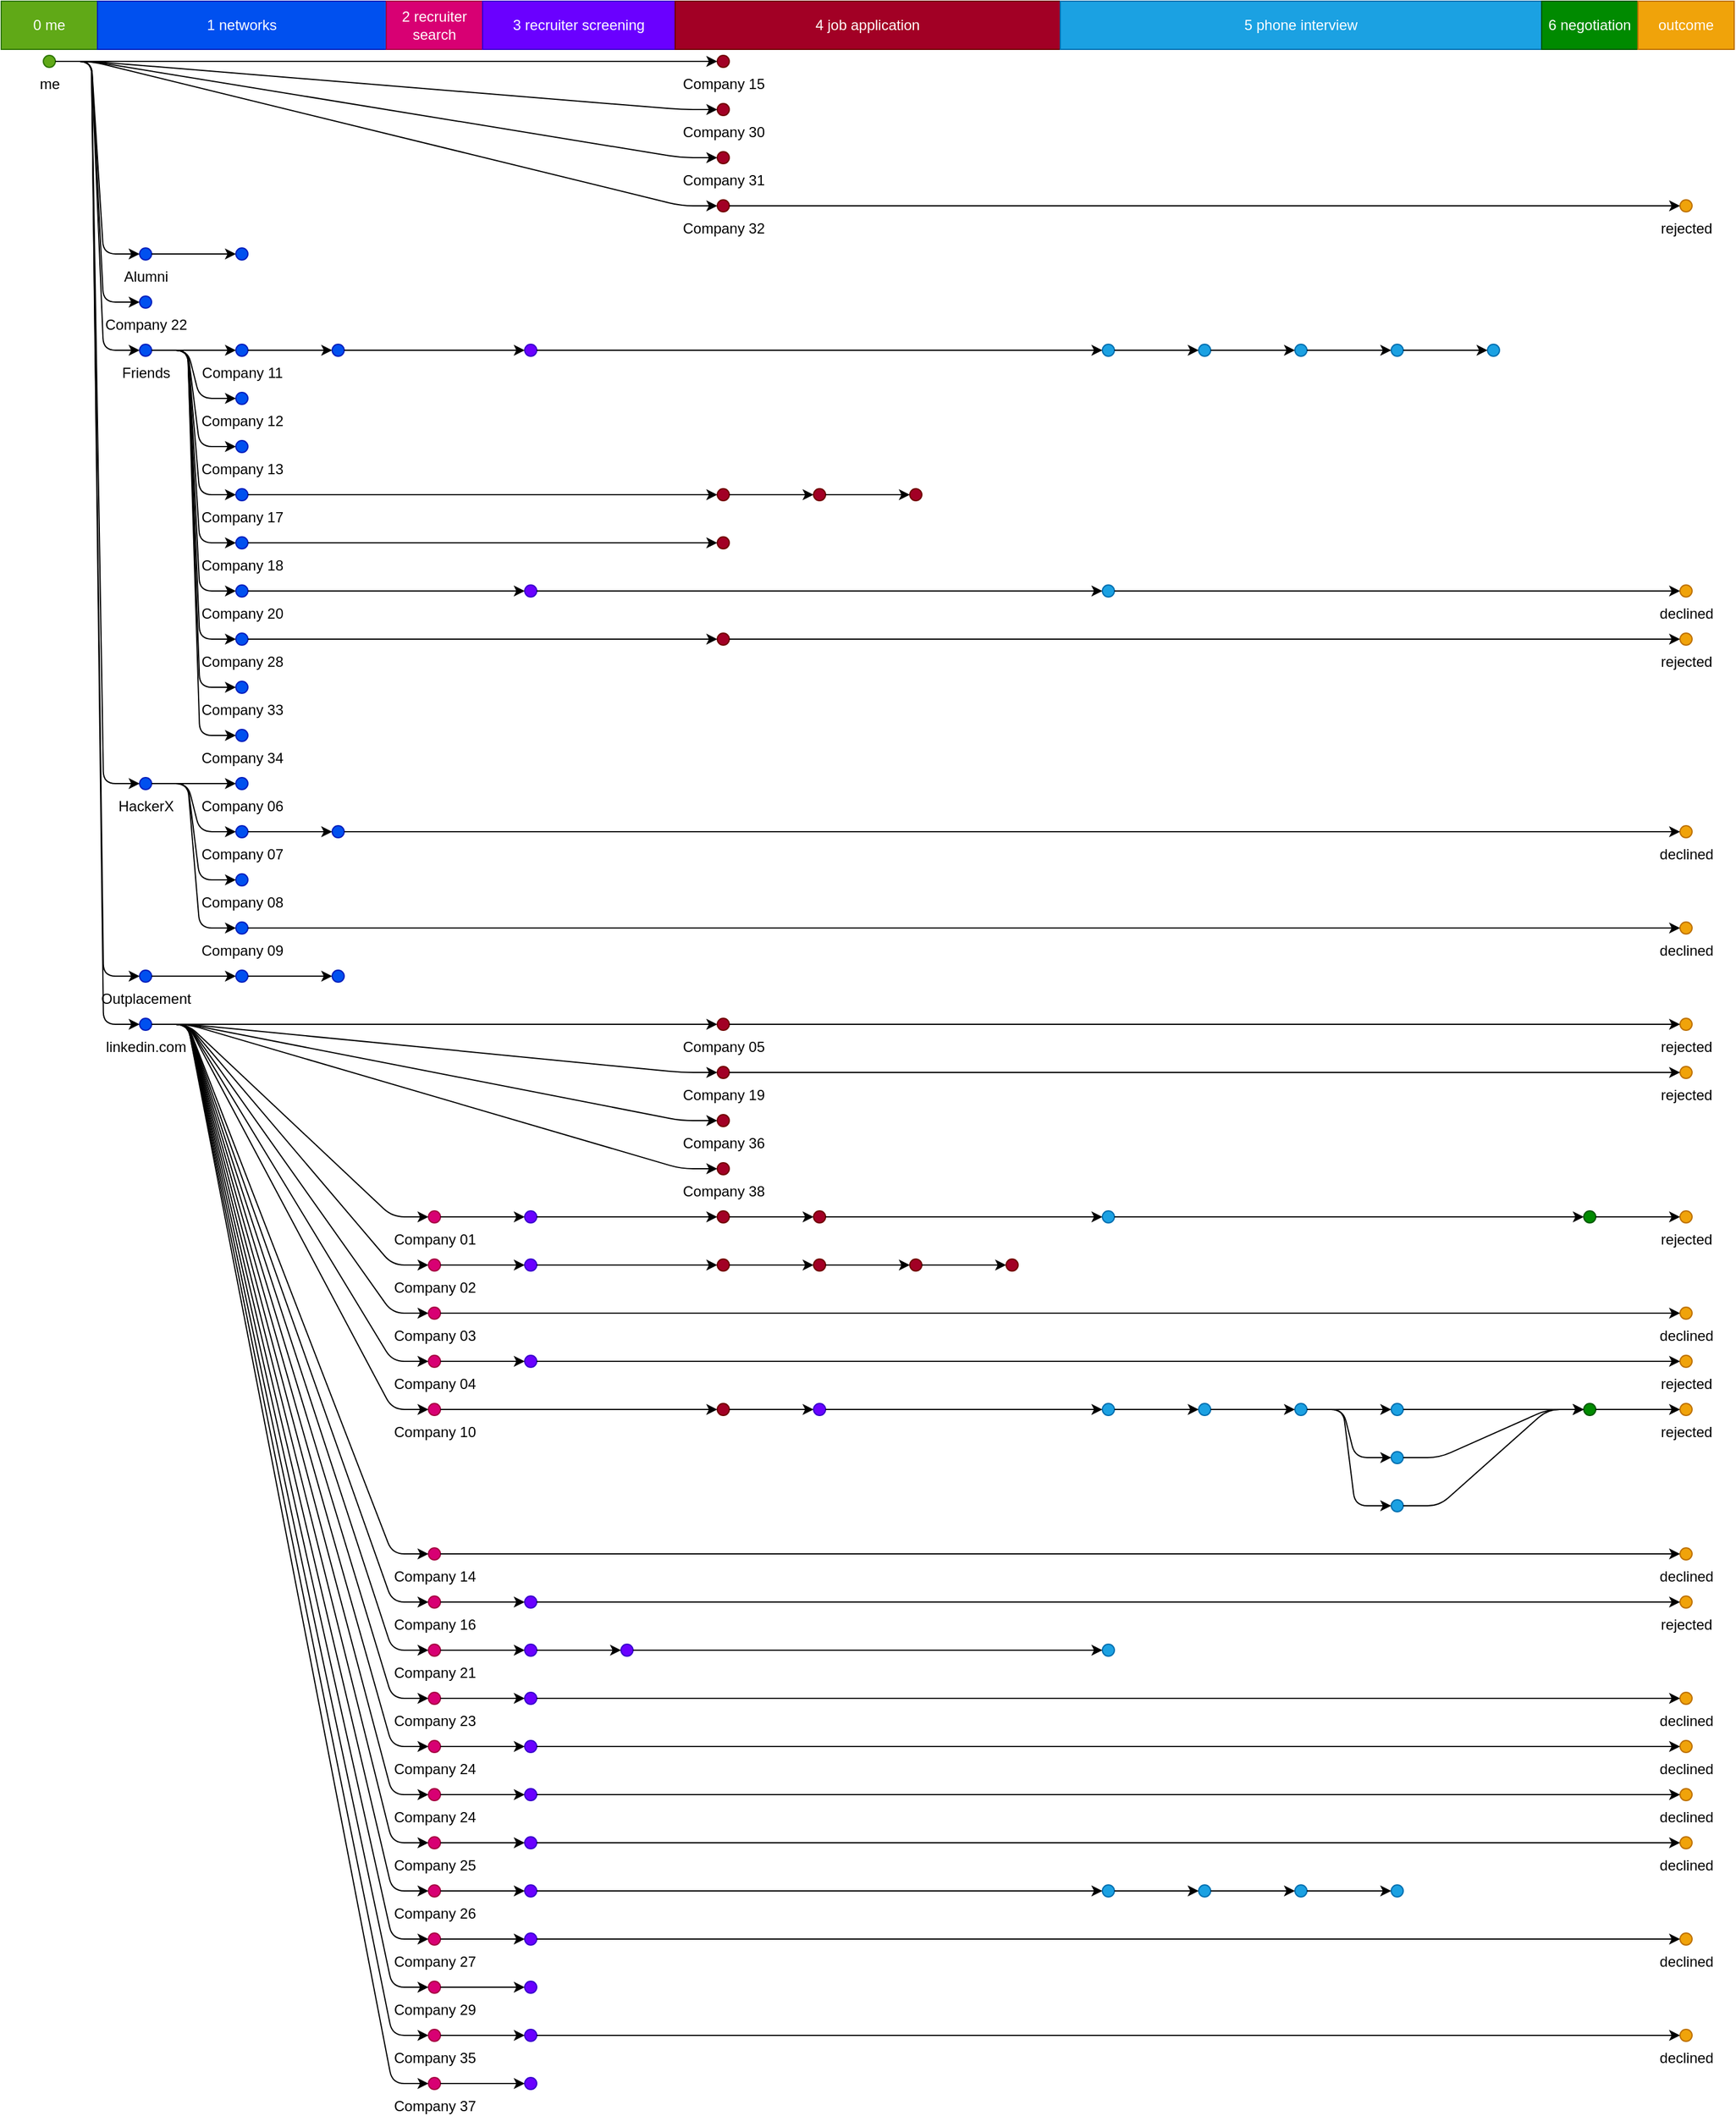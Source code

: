 <mxGraphModel dx="640" dy="480">
	<root>
		<mxCell id="root" style=""></mxCell>
		<mxCell id="layer1" style="" parent="root"></mxCell>
		<mxCell id="0 me" value="0 me" style="html=1;whiteSpace=wrap;fontColor=#ffffff;strokeColor=#2D7600;fillColor=#60A917;" parent="layer1" vertex="1">
			<mxGeometry width="80" height="40" as="geometry"></mxGeometry>
		</mxCell>
		<mxCell id="1 networks" value="1 networks" style="html=1;whiteSpace=wrap;fontColor=#ffffff;fillColor=#0050ef;strokeColor=#001DBC;" parent="layer1" vertex="1">
			<mxGeometry x="80" width="240" height="40" as="geometry"></mxGeometry>
		</mxCell>
		<mxCell id="2 recruiter search" value="2 recruiter search" style="html=1;whiteSpace=wrap;fontColor=#ffffff;strokeColor=#A50040;fillColor=#d80073;" parent="layer1" vertex="1">
			<mxGeometry x="320" width="80" height="40" as="geometry"></mxGeometry>
		</mxCell>
		<mxCell id="3 recruiter screening" value="3 recruiter screening" style="html=1;whiteSpace=wrap;fontColor=#ffffff;strokeColor=#3700CC;fillColor=#6a00ff;" parent="layer1" vertex="1">
			<mxGeometry x="400" width="160" height="40" as="geometry"></mxGeometry>
		</mxCell>
		<mxCell id="4 job application" value="4 job application" style="html=1;whiteSpace=wrap;fontColor=#ffffff;strokeColor=#6F0000;fillColor=#a20025;" parent="layer1" vertex="1">
			<mxGeometry x="560" width="320" height="40" as="geometry"></mxGeometry>
		</mxCell>
		<mxCell id="5 phone interview" value="5 phone interview" style="html=1;whiteSpace=wrap;fontColor=#ffffff;strokeColor=#006EAF;fillColor=#1ba1e2;" parent="layer1" vertex="1">
			<mxGeometry x="880" width="400" height="40" as="geometry"></mxGeometry>
		</mxCell>
		<mxCell id="6 negotiation" value="6 negotiation" style="html=1;whiteSpace=wrap;fontColor=#ffffff;strokeColor=#005700;fillColor=#008a00;" parent="layer1" vertex="1">
			<mxGeometry x="1280" width="80" height="40" as="geometry"></mxGeometry>
		</mxCell>
		<mxCell id="outcome" value="outcome" style="html=1;whiteSpace=wrap;fontColor=#ffffff;strokeColor=#BD7000;fillColor=#f0a30a;" parent="layer1" vertex="1">
			<mxGeometry x="1360" width="80" height="40" as="geometry"></mxGeometry>
		</mxCell>
		<mxCell id="0" value="me" style="html=1;labelPosition=center;verticalLabelPosition=bottom;align=center;strokeColor=#2D7600;fillColor=#60A917;ellipse;aspect=fixed;verticalAlign=top;fontColor=#000000;" parent="layer1" vertex="1">
			<mxGeometry x="35" y="45" width="10" height="10" as="geometry"></mxGeometry>
		</mxCell>
		<mxCell id="30" value="Company 15" style="verticalLabelPosition=bottom;align=center;verticalAlign=top;fontColor=#000000;aspect=fixed;html=1;labelPosition=center;strokeColor=#6F0000;fillColor=#a20025;ellipse;" parent="layer1" vertex="1">
			<mxGeometry x="595" y="45" width="10" height="10" as="geometry"></mxGeometry>
		</mxCell>
		<mxCell id="0-30" style="edgeStyle=entityRelationEdgeStyle;orthogonalLoop=1;jettySize=auto;html=1;strokeWidth=1;" parent="layer1" edge="1" source="0" target="30">
			<mxGeometry relative="1" as="geometry"></mxGeometry>
		</mxCell>
		<mxCell id="84" value="Company 30" style="ellipse;html=1;labelPosition=center;fillColor=#a20025;aspect=fixed;verticalLabelPosition=bottom;align=center;verticalAlign=top;fontColor=#000000;strokeColor=#6F0000;" parent="layer1" vertex="1">
			<mxGeometry x="595" y="85" width="10" height="10" as="geometry"></mxGeometry>
		</mxCell>
		<mxCell id="0-84" style="edgeStyle=entityRelationEdgeStyle;orthogonalLoop=1;jettySize=auto;html=1;strokeWidth=1;" parent="layer1" edge="1" source="0" target="84">
			<mxGeometry relative="1" as="geometry"></mxGeometry>
		</mxCell>
		<mxCell id="85" value="Company 31" style="aspect=fixed;html=1;labelPosition=center;verticalLabelPosition=bottom;align=center;verticalAlign=top;ellipse;strokeColor=#6F0000;fillColor=#a20025;fontColor=#000000;" parent="layer1" vertex="1">
			<mxGeometry x="595" y="125" width="10" height="10" as="geometry"></mxGeometry>
		</mxCell>
		<mxCell id="0-85" style="html=1;strokeWidth=1;edgeStyle=entityRelationEdgeStyle;orthogonalLoop=1;jettySize=auto;" parent="layer1" edge="1" source="0" target="85">
			<mxGeometry relative="1" as="geometry"></mxGeometry>
		</mxCell>
		<mxCell id="87" value="Company 32" style="labelPosition=center;align=center;verticalAlign=top;strokeColor=#6F0000;html=1;aspect=fixed;verticalLabelPosition=bottom;fontColor=#000000;fillColor=#a20025;ellipse;" parent="layer1" vertex="1">
			<mxGeometry x="595" y="165" width="10" height="10" as="geometry"></mxGeometry>
		</mxCell>
		<mxCell id="87rejected" value="rejected" style="strokeColor=#BD7000;ellipse;html=1;labelPosition=center;verticalLabelPosition=bottom;verticalAlign=top;fontColor=#000000;aspect=fixed;align=center;fillColor=#f0a30a;" parent="layer1" vertex="1">
			<mxGeometry x="1395" y="165" width="10" height="10" as="geometry"></mxGeometry>
		</mxCell>
		<mxCell id="87-87rejected" style="edgeStyle=entityRelationEdgeStyle;orthogonalLoop=1;jettySize=auto;html=1;strokeWidth=1;" parent="layer1" edge="1" source="87" target="87rejected">
			<mxGeometry relative="1" as="geometry"></mxGeometry>
		</mxCell>
		<mxCell id="0-87" style="edgeStyle=entityRelationEdgeStyle;orthogonalLoop=1;jettySize=auto;html=1;strokeWidth=1;" parent="layer1" edge="1" source="0" target="87">
			<mxGeometry relative="1" as="geometry"></mxGeometry>
		</mxCell>
		<mxCell id="wfalumni" value="Alumni" style="ellipse;verticalLabelPosition=bottom;align=center;fontColor=#000000;strokeColor=#001DBC;fillColor=#0050ef;aspect=fixed;html=1;labelPosition=center;verticalAlign=top;" parent="layer1" vertex="1">
			<mxGeometry x="115" y="205" width="10" height="10" as="geometry"></mxGeometry>
		</mxCell>
		<mxCell id="29" style="html=1;align=center;verticalLabelPosition=bottom;verticalAlign=top;fontColor=#000000;fillColor=#0050ef;strokeColor=#001DBC;ellipse;aspect=fixed;labelPosition=center;" parent="layer1" vertex="1">
			<mxGeometry x="195" y="205" width="10" height="10" as="geometry"></mxGeometry>
		</mxCell>
		<mxCell id="wfalumni-29" style="edgeStyle=entityRelationEdgeStyle;orthogonalLoop=1;jettySize=auto;html=1;strokeWidth=1;" parent="layer1" edge="1" source="wfalumni" target="29">
			<mxGeometry relative="1" as="geometry"></mxGeometry>
		</mxCell>
		<mxCell id="0-wfalumni" style="edgeStyle=entityRelationEdgeStyle;orthogonalLoop=1;jettySize=auto;html=1;strokeWidth=1;" parent="layer1" edge="1" source="0" target="wfalumni">
			<mxGeometry relative="1" as="geometry"></mxGeometry>
		</mxCell>
		<mxCell id="42" value="Company 22" style="labelPosition=center;verticalLabelPosition=bottom;verticalAlign=top;ellipse;aspect=fixed;fontColor=#000000;strokeColor=#001DBC;fillColor=#0050ef;html=1;align=center;" parent="layer1" vertex="1">
			<mxGeometry x="115" y="245" width="10" height="10" as="geometry"></mxGeometry>
		</mxCell>
		<mxCell id="0-42" style="edgeStyle=entityRelationEdgeStyle;orthogonalLoop=1;jettySize=auto;html=1;strokeWidth=1;" parent="layer1" edge="1" source="0" target="42">
			<mxGeometry relative="1" as="geometry"></mxGeometry>
		</mxCell>
		<mxCell id="friends" value="Friends" style="labelPosition=center;verticalAlign=top;strokeColor=#001DBC;fillColor=#0050ef;ellipse;html=1;verticalLabelPosition=bottom;align=center;fontColor=#000000;aspect=fixed;" parent="layer1" vertex="1">
			<mxGeometry x="115" y="285" width="10" height="10" as="geometry"></mxGeometry>
		</mxCell>
		<mxCell id="18" value="Company 11" style="ellipse;verticalLabelPosition=bottom;align=center;verticalAlign=top;fontColor=#000000;strokeColor=#001DBC;fillColor=#0050ef;aspect=fixed;html=1;labelPosition=center;" parent="layer1" vertex="1">
			<mxGeometry x="195" y="285" width="10" height="10" as="geometry"></mxGeometry>
		</mxCell>
		<mxCell id="19" style="fillColor=#0050ef;aspect=fixed;html=1;labelPosition=center;fontColor=#000000;strokeColor=#001DBC;ellipse;verticalLabelPosition=bottom;align=center;verticalAlign=top;" parent="layer1" vertex="1">
			<mxGeometry x="275" y="285" width="10" height="10" as="geometry"></mxGeometry>
		</mxCell>
		<mxCell id="25" style="html=1;align=center;fontColor=#000000;fillColor=#6a00ff;strokeColor=#3700CC;ellipse;aspect=fixed;labelPosition=center;verticalLabelPosition=bottom;verticalAlign=top;" parent="layer1" vertex="1">
			<mxGeometry x="435" y="285" width="10" height="10" as="geometry"></mxGeometry>
		</mxCell>
		<mxCell id="26" style="ellipse;align=center;strokeColor=#006EAF;fillColor=#1ba1e2;aspect=fixed;html=1;labelPosition=center;verticalLabelPosition=bottom;verticalAlign=top;fontColor=#000000;" parent="layer1" vertex="1">
			<mxGeometry x="915" y="285" width="10" height="10" as="geometry"></mxGeometry>
		</mxCell>
		<mxCell id="51" style="html=1;labelPosition=center;align=center;strokeColor=#006EAF;ellipse;verticalLabelPosition=bottom;verticalAlign=top;fontColor=#000000;fillColor=#1ba1e2;aspect=fixed;" parent="layer1" vertex="1">
			<mxGeometry x="995" y="285" width="10" height="10" as="geometry"></mxGeometry>
		</mxCell>
		<mxCell id="52" style="html=1;verticalLabelPosition=bottom;fontColor=#000000;strokeColor=#006EAF;ellipse;labelPosition=center;align=center;verticalAlign=top;fillColor=#1ba1e2;aspect=fixed;" parent="layer1" vertex="1">
			<mxGeometry x="1075" y="285" width="10" height="10" as="geometry"></mxGeometry>
		</mxCell>
		<mxCell id="76" style="html=1;strokeColor=#006EAF;labelPosition=center;verticalLabelPosition=bottom;align=center;verticalAlign=top;fontColor=#000000;fillColor=#1ba1e2;ellipse;aspect=fixed;" parent="layer1" vertex="1">
			<mxGeometry x="1155" y="285" width="10" height="10" as="geometry"></mxGeometry>
		</mxCell>
		<mxCell id="91" style="ellipse;html=1;strokeColor=#006EAF;fillColor=#1ba1e2;aspect=fixed;labelPosition=center;verticalLabelPosition=bottom;align=center;verticalAlign=top;fontColor=#000000;" parent="layer1" vertex="1">
			<mxGeometry x="1235" y="285" width="10" height="10" as="geometry"></mxGeometry>
		</mxCell>
		<mxCell id="76-91" style="edgeStyle=entityRelationEdgeStyle;orthogonalLoop=1;jettySize=auto;html=1;strokeWidth=1;" parent="layer1" edge="1" source="76" target="91">
			<mxGeometry relative="1" as="geometry"></mxGeometry>
		</mxCell>
		<mxCell id="52-76" style="html=1;strokeWidth=1;edgeStyle=entityRelationEdgeStyle;orthogonalLoop=1;jettySize=auto;" parent="layer1" edge="1" source="52" target="76">
			<mxGeometry relative="1" as="geometry"></mxGeometry>
		</mxCell>
		<mxCell id="51-52" style="jettySize=auto;html=1;strokeWidth=1;edgeStyle=entityRelationEdgeStyle;orthogonalLoop=1;" parent="layer1" edge="1" source="51" target="52">
			<mxGeometry relative="1" as="geometry"></mxGeometry>
		</mxCell>
		<mxCell id="26-51" style="jettySize=auto;html=1;strokeWidth=1;edgeStyle=entityRelationEdgeStyle;orthogonalLoop=1;" parent="layer1" edge="1" source="26" target="51">
			<mxGeometry relative="1" as="geometry"></mxGeometry>
		</mxCell>
		<mxCell id="25-26" style="edgeStyle=entityRelationEdgeStyle;orthogonalLoop=1;jettySize=auto;html=1;strokeWidth=1;" parent="layer1" edge="1" source="25" target="26">
			<mxGeometry relative="1" as="geometry"></mxGeometry>
		</mxCell>
		<mxCell id="19-25" style="orthogonalLoop=1;jettySize=auto;html=1;strokeWidth=1;edgeStyle=entityRelationEdgeStyle;" parent="layer1" edge="1" source="19" target="25">
			<mxGeometry relative="1" as="geometry"></mxGeometry>
		</mxCell>
		<mxCell id="18-19" style="edgeStyle=entityRelationEdgeStyle;orthogonalLoop=1;jettySize=auto;html=1;strokeWidth=1;" parent="layer1" edge="1" source="18" target="19">
			<mxGeometry relative="1" as="geometry"></mxGeometry>
		</mxCell>
		<mxCell id="friends-18" style="edgeStyle=entityRelationEdgeStyle;orthogonalLoop=1;jettySize=auto;html=1;strokeWidth=1;" parent="layer1" edge="1" source="friends" target="18">
			<mxGeometry relative="1" as="geometry"></mxGeometry>
		</mxCell>
		<mxCell id="21" value="Company 12" style="align=center;verticalAlign=top;strokeColor=#001DBC;aspect=fixed;verticalLabelPosition=bottom;labelPosition=center;fontColor=#000000;fillColor=#0050ef;ellipse;html=1;" parent="layer1" vertex="1">
			<mxGeometry x="195" y="325" width="10" height="10" as="geometry"></mxGeometry>
		</mxCell>
		<mxCell id="friends-21" style="jettySize=auto;html=1;strokeWidth=1;edgeStyle=entityRelationEdgeStyle;orthogonalLoop=1;" parent="layer1" edge="1" source="friends" target="21">
			<mxGeometry relative="1" as="geometry"></mxGeometry>
		</mxCell>
		<mxCell id="22" value="Company 13" style="html=1;align=center;verticalAlign=top;ellipse;aspect=fixed;labelPosition=center;verticalLabelPosition=bottom;fontColor=#000000;strokeColor=#001DBC;fillColor=#0050ef;" parent="layer1" vertex="1">
			<mxGeometry x="195" y="365" width="10" height="10" as="geometry"></mxGeometry>
		</mxCell>
		<mxCell id="friends-22" style="edgeStyle=entityRelationEdgeStyle;orthogonalLoop=1;jettySize=auto;html=1;strokeWidth=1;" parent="layer1" edge="1" source="friends" target="22">
			<mxGeometry relative="1" as="geometry"></mxGeometry>
		</mxCell>
		<mxCell id="33" value="Company 17" style="labelPosition=center;verticalAlign=top;fillColor=#0050ef;ellipse;aspect=fixed;html=1;verticalLabelPosition=bottom;align=center;fontColor=#000000;strokeColor=#001DBC;" parent="layer1" vertex="1">
			<mxGeometry x="195" y="405" width="10" height="10" as="geometry"></mxGeometry>
		</mxCell>
		<mxCell id="34" style="html=1;fontColor=#000000;strokeColor=#6F0000;verticalLabelPosition=bottom;align=center;verticalAlign=top;fillColor=#a20025;ellipse;aspect=fixed;labelPosition=center;" parent="layer1" vertex="1">
			<mxGeometry x="595" y="405" width="10" height="10" as="geometry"></mxGeometry>
		</mxCell>
		<mxCell id="54" style="ellipse;aspect=fixed;html=1;verticalLabelPosition=bottom;verticalAlign=top;fontColor=#000000;fillColor=#a20025;labelPosition=center;align=center;strokeColor=#6F0000;" parent="layer1" vertex="1">
			<mxGeometry x="675" y="405" width="10" height="10" as="geometry"></mxGeometry>
		</mxCell>
		<mxCell id="61" style="ellipse;html=1;labelPosition=center;verticalLabelPosition=bottom;fontColor=#000000;strokeColor=#6F0000;aspect=fixed;align=center;verticalAlign=top;fillColor=#a20025;" parent="layer1" vertex="1">
			<mxGeometry x="755" y="405" width="10" height="10" as="geometry"></mxGeometry>
		</mxCell>
		<mxCell id="54-61" style="strokeWidth=1;edgeStyle=entityRelationEdgeStyle;orthogonalLoop=1;jettySize=auto;html=1;" parent="layer1" edge="1" source="54" target="61">
			<mxGeometry relative="1" as="geometry"></mxGeometry>
		</mxCell>
		<mxCell id="34-54" style="edgeStyle=entityRelationEdgeStyle;orthogonalLoop=1;jettySize=auto;html=1;strokeWidth=1;" parent="layer1" edge="1" source="34" target="54">
			<mxGeometry relative="1" as="geometry"></mxGeometry>
		</mxCell>
		<mxCell id="33-34" style="edgeStyle=entityRelationEdgeStyle;orthogonalLoop=1;jettySize=auto;html=1;strokeWidth=1;" parent="layer1" edge="1" source="33" target="34">
			<mxGeometry relative="1" as="geometry"></mxGeometry>
		</mxCell>
		<mxCell id="friends-33" style="orthogonalLoop=1;jettySize=auto;html=1;strokeWidth=1;edgeStyle=entityRelationEdgeStyle;" parent="layer1" edge="1" source="friends" target="33">
			<mxGeometry relative="1" as="geometry"></mxGeometry>
		</mxCell>
		<mxCell id="35" value="Company 18" style="ellipse;aspect=fixed;html=1;labelPosition=center;verticalLabelPosition=bottom;align=center;fontColor=#000000;strokeColor=#001DBC;verticalAlign=top;fillColor=#0050ef;" parent="layer1" vertex="1">
			<mxGeometry x="195" y="445" width="10" height="10" as="geometry"></mxGeometry>
		</mxCell>
		<mxCell id="36" style="align=center;verticalAlign=top;fontColor=#000000;strokeColor=#6F0000;ellipse;aspect=fixed;html=1;labelPosition=center;verticalLabelPosition=bottom;fillColor=#a20025;" parent="layer1" vertex="1">
			<mxGeometry x="595" y="445" width="10" height="10" as="geometry"></mxGeometry>
		</mxCell>
		<mxCell id="35-36" style="edgeStyle=entityRelationEdgeStyle;orthogonalLoop=1;jettySize=auto;html=1;strokeWidth=1;" parent="layer1" edge="1" source="35" target="36">
			<mxGeometry relative="1" as="geometry"></mxGeometry>
		</mxCell>
		<mxCell id="friends-35" style="edgeStyle=entityRelationEdgeStyle;orthogonalLoop=1;jettySize=auto;html=1;strokeWidth=1;" parent="layer1" edge="1" source="friends" target="35">
			<mxGeometry relative="1" as="geometry"></mxGeometry>
		</mxCell>
		<mxCell id="38" value="Company 20" style="html=1;verticalLabelPosition=bottom;verticalAlign=top;fontColor=#000000;strokeColor=#001DBC;fillColor=#0050ef;ellipse;labelPosition=center;align=center;aspect=fixed;" parent="layer1" vertex="1">
			<mxGeometry x="195" y="485" width="10" height="10" as="geometry"></mxGeometry>
		</mxCell>
		<mxCell id="39" style="fontColor=#000000;strokeColor=#3700CC;fillColor=#6a00ff;verticalLabelPosition=bottom;align=center;verticalAlign=top;labelPosition=center;ellipse;aspect=fixed;html=1;" parent="layer1" vertex="1">
			<mxGeometry x="435" y="485" width="10" height="10" as="geometry"></mxGeometry>
		</mxCell>
		<mxCell id="40" style="ellipse;aspect=fixed;verticalLabelPosition=bottom;fillColor=#1ba1e2;fontColor=#000000;strokeColor=#006EAF;html=1;labelPosition=center;align=center;verticalAlign=top;" parent="layer1" vertex="1">
			<mxGeometry x="915" y="485" width="10" height="10" as="geometry"></mxGeometry>
		</mxCell>
		<mxCell id="40declined" value="declined" style="strokeColor=#BD7000;ellipse;html=1;verticalLabelPosition=bottom;align=center;verticalAlign=top;fontColor=#000000;aspect=fixed;labelPosition=center;fillColor=#f0a30a;" parent="layer1" vertex="1">
			<mxGeometry x="1395" y="485" width="10" height="10" as="geometry"></mxGeometry>
		</mxCell>
		<mxCell id="40-40declined" style="edgeStyle=entityRelationEdgeStyle;orthogonalLoop=1;jettySize=auto;html=1;strokeWidth=1;" parent="layer1" edge="1" source="40" target="40declined">
			<mxGeometry relative="1" as="geometry"></mxGeometry>
		</mxCell>
		<mxCell id="39-40" style="strokeWidth=1;edgeStyle=entityRelationEdgeStyle;orthogonalLoop=1;jettySize=auto;html=1;" parent="layer1" edge="1" source="39" target="40">
			<mxGeometry relative="1" as="geometry"></mxGeometry>
		</mxCell>
		<mxCell id="38-39" style="edgeStyle=entityRelationEdgeStyle;orthogonalLoop=1;jettySize=auto;html=1;strokeWidth=1;" parent="layer1" edge="1" source="38" target="39">
			<mxGeometry relative="1" as="geometry"></mxGeometry>
		</mxCell>
		<mxCell id="friends-38" style="edgeStyle=entityRelationEdgeStyle;orthogonalLoop=1;jettySize=auto;html=1;strokeWidth=1;" parent="layer1" edge="1" source="friends" target="38">
			<mxGeometry relative="1" as="geometry"></mxGeometry>
		</mxCell>
		<mxCell id="78" value="Company 28" style="fillColor=#0050ef;verticalAlign=top;aspect=fixed;html=1;labelPosition=center;verticalLabelPosition=bottom;align=center;fontColor=#000000;strokeColor=#001DBC;ellipse;" parent="layer1" vertex="1">
			<mxGeometry x="195" y="525" width="10" height="10" as="geometry"></mxGeometry>
		</mxCell>
		<mxCell id="82" style="labelPosition=center;verticalLabelPosition=bottom;fontColor=#000000;ellipse;aspect=fixed;html=1;align=center;verticalAlign=top;strokeColor=#6F0000;fillColor=#a20025;" parent="layer1" vertex="1">
			<mxGeometry x="595" y="525" width="10" height="10" as="geometry"></mxGeometry>
		</mxCell>
		<mxCell id="82rejected" value="rejected" style="verticalAlign=top;fillColor=#f0a30a;aspect=fixed;labelPosition=center;align=center;fontColor=#000000;strokeColor=#BD7000;ellipse;html=1;verticalLabelPosition=bottom;" parent="layer1" vertex="1">
			<mxGeometry x="1395" y="525" width="10" height="10" as="geometry"></mxGeometry>
		</mxCell>
		<mxCell id="82-82rejected" style="edgeStyle=entityRelationEdgeStyle;orthogonalLoop=1;jettySize=auto;html=1;strokeWidth=1;" parent="layer1" edge="1" source="82" target="82rejected">
			<mxGeometry relative="1" as="geometry"></mxGeometry>
		</mxCell>
		<mxCell id="78-82" style="jettySize=auto;html=1;strokeWidth=1;edgeStyle=entityRelationEdgeStyle;orthogonalLoop=1;" parent="layer1" edge="1" source="78" target="82">
			<mxGeometry relative="1" as="geometry"></mxGeometry>
		</mxCell>
		<mxCell id="friends-78" style="edgeStyle=entityRelationEdgeStyle;orthogonalLoop=1;jettySize=auto;html=1;strokeWidth=1;" parent="layer1" edge="1" source="friends" target="78">
			<mxGeometry relative="1" as="geometry"></mxGeometry>
		</mxCell>
		<mxCell id="89" value="Company 33" style="aspect=fixed;html=1;labelPosition=center;verticalLabelPosition=bottom;fontColor=#000000;ellipse;align=center;verticalAlign=top;strokeColor=#001DBC;fillColor=#0050ef;" parent="layer1" vertex="1">
			<mxGeometry x="195" y="565" width="10" height="10" as="geometry"></mxGeometry>
		</mxCell>
		<mxCell id="friends-89" style="edgeStyle=entityRelationEdgeStyle;orthogonalLoop=1;jettySize=auto;html=1;strokeWidth=1;" parent="layer1" edge="1" source="friends" target="89">
			<mxGeometry relative="1" as="geometry"></mxGeometry>
		</mxCell>
		<mxCell id="90" value="Company 34" style="ellipse;aspect=fixed;labelPosition=center;strokeColor=#001DBC;fillColor=#0050ef;html=1;verticalLabelPosition=bottom;align=center;verticalAlign=top;fontColor=#000000;" parent="layer1" vertex="1">
			<mxGeometry x="195" y="605" width="10" height="10" as="geometry"></mxGeometry>
		</mxCell>
		<mxCell id="friends-90" style="edgeStyle=entityRelationEdgeStyle;orthogonalLoop=1;jettySize=auto;html=1;strokeWidth=1;" parent="layer1" edge="1" source="friends" target="90">
			<mxGeometry relative="1" as="geometry"></mxGeometry>
		</mxCell>
		<mxCell id="0-friends" style="html=1;strokeWidth=1;edgeStyle=entityRelationEdgeStyle;orthogonalLoop=1;jettySize=auto;" parent="layer1" edge="1" source="0" target="friends">
			<mxGeometry relative="1" as="geometry"></mxGeometry>
		</mxCell>
		<mxCell id="hackerx" value="HackerX" style="html=1;verticalLabelPosition=bottom;fontColor=#000000;ellipse;aspect=fixed;labelPosition=center;align=center;verticalAlign=top;fillColor=#0050ef;strokeColor=#001DBC;" parent="layer1" vertex="1">
			<mxGeometry x="115" y="645" width="10" height="10" as="geometry"></mxGeometry>
		</mxCell>
		<mxCell id="10" value="Company 06" style="fillColor=#0050ef;ellipse;aspect=fixed;html=1;verticalLabelPosition=bottom;fontColor=#000000;strokeColor=#001DBC;labelPosition=center;align=center;verticalAlign=top;" parent="layer1" vertex="1">
			<mxGeometry x="195" y="645" width="10" height="10" as="geometry"></mxGeometry>
		</mxCell>
		<mxCell id="hackerx-10" style="orthogonalLoop=1;jettySize=auto;html=1;strokeWidth=1;edgeStyle=entityRelationEdgeStyle;" parent="layer1" edge="1" source="hackerx" target="10">
			<mxGeometry relative="1" as="geometry"></mxGeometry>
		</mxCell>
		<mxCell id="11" value="Company 07" style="fontColor=#000000;strokeColor=#001DBC;fillColor=#0050ef;html=1;labelPosition=center;verticalLabelPosition=bottom;verticalAlign=top;ellipse;aspect=fixed;align=center;" parent="layer1" vertex="1">
			<mxGeometry x="195" y="685" width="10" height="10" as="geometry"></mxGeometry>
		</mxCell>
		<mxCell id="17" style="ellipse;aspect=fixed;fillColor=#0050ef;html=1;labelPosition=center;verticalLabelPosition=bottom;align=center;verticalAlign=top;fontColor=#000000;strokeColor=#001DBC;" parent="layer1" vertex="1">
			<mxGeometry x="275" y="685" width="10" height="10" as="geometry"></mxGeometry>
		</mxCell>
		<mxCell id="17declined" value="declined" style="fontColor=#000000;html=1;verticalLabelPosition=bottom;align=center;verticalAlign=top;strokeColor=#BD7000;fillColor=#f0a30a;ellipse;aspect=fixed;labelPosition=center;" parent="layer1" vertex="1">
			<mxGeometry x="1395" y="685" width="10" height="10" as="geometry"></mxGeometry>
		</mxCell>
		<mxCell id="17-17declined" style="edgeStyle=entityRelationEdgeStyle;orthogonalLoop=1;jettySize=auto;html=1;strokeWidth=1;" parent="layer1" edge="1" source="17" target="17declined">
			<mxGeometry relative="1" as="geometry"></mxGeometry>
		</mxCell>
		<mxCell id="11-17" style="edgeStyle=entityRelationEdgeStyle;orthogonalLoop=1;jettySize=auto;html=1;strokeWidth=1;" parent="layer1" edge="1" source="11" target="17">
			<mxGeometry relative="1" as="geometry"></mxGeometry>
		</mxCell>
		<mxCell id="hackerx-11" style="jettySize=auto;html=1;strokeWidth=1;edgeStyle=entityRelationEdgeStyle;orthogonalLoop=1;" parent="layer1" edge="1" source="hackerx" target="11">
			<mxGeometry relative="1" as="geometry"></mxGeometry>
		</mxCell>
		<mxCell id="12" value="Company 08" style="fontColor=#000000;fillColor=#0050ef;labelPosition=center;align=center;verticalAlign=top;verticalLabelPosition=bottom;strokeColor=#001DBC;ellipse;aspect=fixed;html=1;" parent="layer1" vertex="1">
			<mxGeometry x="195" y="725" width="10" height="10" as="geometry"></mxGeometry>
		</mxCell>
		<mxCell id="hackerx-12" style="orthogonalLoop=1;jettySize=auto;html=1;strokeWidth=1;edgeStyle=entityRelationEdgeStyle;" parent="layer1" edge="1" source="hackerx" target="12">
			<mxGeometry relative="1" as="geometry"></mxGeometry>
		</mxCell>
		<mxCell id="13" value="Company 09" style="align=center;verticalAlign=top;strokeColor=#001DBC;fillColor=#0050ef;aspect=fixed;labelPosition=center;verticalLabelPosition=bottom;fontColor=#000000;ellipse;html=1;" parent="layer1" vertex="1">
			<mxGeometry x="195" y="765" width="10" height="10" as="geometry"></mxGeometry>
		</mxCell>
		<mxCell id="13declined" value="declined" style="aspect=fixed;verticalAlign=top;fillColor=#f0a30a;verticalLabelPosition=bottom;align=center;fontColor=#000000;strokeColor=#BD7000;ellipse;html=1;labelPosition=center;" parent="layer1" vertex="1">
			<mxGeometry x="1395" y="765" width="10" height="10" as="geometry"></mxGeometry>
		</mxCell>
		<mxCell id="13-13declined" style="edgeStyle=entityRelationEdgeStyle;orthogonalLoop=1;jettySize=auto;html=1;strokeWidth=1;" parent="layer1" edge="1" source="13" target="13declined">
			<mxGeometry relative="1" as="geometry"></mxGeometry>
		</mxCell>
		<mxCell id="hackerx-13" style="edgeStyle=entityRelationEdgeStyle;orthogonalLoop=1;jettySize=auto;html=1;strokeWidth=1;" parent="layer1" edge="1" source="hackerx" target="13">
			<mxGeometry relative="1" as="geometry"></mxGeometry>
		</mxCell>
		<mxCell id="0-hackerx" style="edgeStyle=entityRelationEdgeStyle;orthogonalLoop=1;jettySize=auto;html=1;strokeWidth=1;" parent="layer1" edge="1" source="0" target="hackerx">
			<mxGeometry relative="1" as="geometry"></mxGeometry>
		</mxCell>
		<mxCell id="keystone" value="Outplacement" style="aspect=fixed;html=1;verticalLabelPosition=bottom;verticalAlign=top;fillColor=#0050ef;ellipse;labelPosition=center;align=center;fontColor=#000000;strokeColor=#001DBC;" parent="layer1" vertex="1">
			<mxGeometry x="115" y="805" width="10" height="10" as="geometry"></mxGeometry>
		</mxCell>
		<mxCell id="14" style="ellipse;aspect=fixed;labelPosition=center;fontColor=#000000;html=1;verticalLabelPosition=bottom;align=center;verticalAlign=top;strokeColor=#001DBC;fillColor=#0050ef;" parent="layer1" vertex="1">
			<mxGeometry x="195" y="805" width="10" height="10" as="geometry"></mxGeometry>
		</mxCell>
		<mxCell id="28" style="aspect=fixed;html=1;verticalAlign=top;fontColor=#000000;strokeColor=#001DBC;fillColor=#0050ef;ellipse;labelPosition=center;verticalLabelPosition=bottom;align=center;" parent="layer1" vertex="1">
			<mxGeometry x="275" y="805" width="10" height="10" as="geometry"></mxGeometry>
		</mxCell>
		<mxCell id="14-28" style="edgeStyle=entityRelationEdgeStyle;orthogonalLoop=1;jettySize=auto;html=1;strokeWidth=1;" parent="layer1" edge="1" source="14" target="28">
			<mxGeometry relative="1" as="geometry"></mxGeometry>
		</mxCell>
		<mxCell id="keystone-14" style="edgeStyle=entityRelationEdgeStyle;orthogonalLoop=1;jettySize=auto;html=1;strokeWidth=1;" parent="layer1" edge="1" source="keystone" target="14">
			<mxGeometry relative="1" as="geometry"></mxGeometry>
		</mxCell>
		<mxCell id="0-keystone" style="html=1;strokeWidth=1;edgeStyle=entityRelationEdgeStyle;orthogonalLoop=1;jettySize=auto;" parent="layer1" edge="1" source="0" target="keystone">
			<mxGeometry relative="1" as="geometry"></mxGeometry>
		</mxCell>
		<mxCell id="linkedin" value="linkedin.com" style="verticalAlign=top;aspect=fixed;html=1;labelPosition=center;verticalLabelPosition=bottom;align=center;ellipse;fontColor=#000000;fillColor=#0050ef;strokeColor=#001DBC;" parent="layer1" vertex="1">
			<mxGeometry x="115" y="845" width="10" height="10" as="geometry"></mxGeometry>
		</mxCell>
		<mxCell id="8" value="Company 05" style="ellipse;aspect=fixed;html=1;labelPosition=center;verticalAlign=top;verticalLabelPosition=bottom;align=center;fontColor=#000000;fillColor=#a20025;strokeColor=#6F0000;" parent="layer1" vertex="1">
			<mxGeometry x="595" y="845" width="10" height="10" as="geometry"></mxGeometry>
		</mxCell>
		<mxCell id="8rejected" value="rejected" style="strokeColor=#BD7000;fillColor=#f0a30a;ellipse;aspect=fixed;align=center;fontColor=#000000;html=1;labelPosition=center;verticalLabelPosition=bottom;verticalAlign=top;" parent="layer1" vertex="1">
			<mxGeometry x="1395" y="845" width="10" height="10" as="geometry"></mxGeometry>
		</mxCell>
		<mxCell id="8-8rejected" style="edgeStyle=entityRelationEdgeStyle;orthogonalLoop=1;jettySize=auto;html=1;strokeWidth=1;" parent="layer1" edge="1" source="8" target="8rejected">
			<mxGeometry relative="1" as="geometry"></mxGeometry>
		</mxCell>
		<mxCell id="linkedin-8" style="edgeStyle=entityRelationEdgeStyle;orthogonalLoop=1;jettySize=auto;html=1;strokeWidth=1;" parent="layer1" edge="1" source="linkedin" target="8">
			<mxGeometry relative="1" as="geometry"></mxGeometry>
		</mxCell>
		<mxCell id="37" value="Company 19" style="fontColor=#000000;fillColor=#a20025;aspect=fixed;labelPosition=center;verticalLabelPosition=bottom;align=center;ellipse;html=1;verticalAlign=top;strokeColor=#6F0000;" parent="layer1" vertex="1">
			<mxGeometry x="595" y="885" width="10" height="10" as="geometry"></mxGeometry>
		</mxCell>
		<mxCell id="37rejected" value="rejected" style="align=center;verticalAlign=top;fillColor=#f0a30a;ellipse;aspect=fixed;html=1;labelPosition=center;verticalLabelPosition=bottom;fontColor=#000000;strokeColor=#BD7000;" parent="layer1" vertex="1">
			<mxGeometry x="1395" y="885" width="10" height="10" as="geometry"></mxGeometry>
		</mxCell>
		<mxCell id="37-37rejected" style="edgeStyle=entityRelationEdgeStyle;orthogonalLoop=1;jettySize=auto;html=1;strokeWidth=1;" parent="layer1" edge="1" source="37" target="37rejected">
			<mxGeometry relative="1" as="geometry"></mxGeometry>
		</mxCell>
		<mxCell id="linkedin-37" style="edgeStyle=entityRelationEdgeStyle;orthogonalLoop=1;jettySize=auto;html=1;strokeWidth=1;" parent="layer1" edge="1" source="linkedin" target="37">
			<mxGeometry relative="1" as="geometry"></mxGeometry>
		</mxCell>
		<mxCell id="94" value="Company 36" style="ellipse;aspect=fixed;html=1;verticalAlign=top;labelPosition=center;verticalLabelPosition=bottom;align=center;fontColor=#000000;strokeColor=#6F0000;fillColor=#a20025;" parent="layer1" vertex="1">
			<mxGeometry x="595" y="925" width="10" height="10" as="geometry"></mxGeometry>
		</mxCell>
		<mxCell id="linkedin-94" style="strokeWidth=1;edgeStyle=entityRelationEdgeStyle;orthogonalLoop=1;jettySize=auto;html=1;" parent="layer1" edge="1" source="linkedin" target="94">
			<mxGeometry relative="1" as="geometry"></mxGeometry>
		</mxCell>
		<mxCell id="99" value="Company 38" style="html=1;labelPosition=center;verticalLabelPosition=bottom;fontColor=#000000;fillColor=#a20025;aspect=fixed;align=center;verticalAlign=top;strokeColor=#6F0000;ellipse;" parent="layer1" vertex="1">
			<mxGeometry x="595" y="965" width="10" height="10" as="geometry"></mxGeometry>
		</mxCell>
		<mxCell id="linkedin-99" style="edgeStyle=entityRelationEdgeStyle;orthogonalLoop=1;jettySize=auto;html=1;strokeWidth=1;" parent="layer1" edge="1" source="linkedin" target="99">
			<mxGeometry relative="1" as="geometry"></mxGeometry>
		</mxCell>
		<mxCell id="1" value="Company 01" style="ellipse;aspect=fixed;html=1;verticalLabelPosition=bottom;verticalAlign=top;fillColor=#d80073;labelPosition=center;align=center;fontColor=#000000;strokeColor=#A50040;" parent="layer1" vertex="1">
			<mxGeometry x="355" y="1005" width="10" height="10" as="geometry"></mxGeometry>
		</mxCell>
		<mxCell id="6" style="fontColor=#000000;strokeColor=#3700CC;aspect=fixed;verticalLabelPosition=bottom;verticalAlign=top;align=center;fillColor=#6a00ff;ellipse;html=1;labelPosition=center;" parent="layer1" vertex="1">
			<mxGeometry x="435" y="1005" width="10" height="10" as="geometry"></mxGeometry>
		</mxCell>
		<mxCell id="7" style="fontColor=#000000;strokeColor=#6F0000;labelPosition=center;aspect=fixed;html=1;verticalLabelPosition=bottom;align=center;verticalAlign=top;fillColor=#a20025;ellipse;" parent="layer1" vertex="1">
			<mxGeometry x="595" y="1005" width="10" height="10" as="geometry"></mxGeometry>
		</mxCell>
		<mxCell id="27" style="labelPosition=center;verticalLabelPosition=bottom;align=center;verticalAlign=top;fontColor=#000000;strokeColor=#6F0000;ellipse;html=1;aspect=fixed;fillColor=#a20025;" parent="layer1" vertex="1">
			<mxGeometry x="675" y="1005" width="10" height="10" as="geometry"></mxGeometry>
		</mxCell>
		<mxCell id="53" style="html=1;labelPosition=center;verticalLabelPosition=bottom;strokeColor=#006EAF;fillColor=#1ba1e2;aspect=fixed;align=center;verticalAlign=top;fontColor=#000000;ellipse;" parent="layer1" vertex="1">
			<mxGeometry x="915" y="1005" width="10" height="10" as="geometry"></mxGeometry>
		</mxCell>
		<mxCell id="86" style="ellipse;verticalLabelPosition=bottom;strokeColor=#005700;aspect=fixed;html=1;labelPosition=center;align=center;verticalAlign=top;fontColor=#000000;fillColor=#008a00;" parent="layer1" vertex="1">
			<mxGeometry x="1315" y="1005" width="10" height="10" as="geometry"></mxGeometry>
		</mxCell>
		<mxCell id="86rejected" value="rejected" style="ellipse;aspect=fixed;labelPosition=center;verticalLabelPosition=bottom;align=center;fontColor=#000000;html=1;verticalAlign=top;fillColor=#f0a30a;strokeColor=#BD7000;" parent="layer1" vertex="1">
			<mxGeometry x="1395" y="1005" width="10" height="10" as="geometry"></mxGeometry>
		</mxCell>
		<mxCell id="86-86rejected" style="html=1;strokeWidth=1;edgeStyle=entityRelationEdgeStyle;orthogonalLoop=1;jettySize=auto;" parent="layer1" edge="1" source="86" target="86rejected">
			<mxGeometry relative="1" as="geometry"></mxGeometry>
		</mxCell>
		<mxCell id="53-86" style="edgeStyle=entityRelationEdgeStyle;orthogonalLoop=1;jettySize=auto;html=1;strokeWidth=1;" parent="layer1" edge="1" source="53" target="86">
			<mxGeometry relative="1" as="geometry"></mxGeometry>
		</mxCell>
		<mxCell id="27-53" style="edgeStyle=entityRelationEdgeStyle;orthogonalLoop=1;jettySize=auto;html=1;strokeWidth=1;" parent="layer1" edge="1" source="27" target="53">
			<mxGeometry relative="1" as="geometry"></mxGeometry>
		</mxCell>
		<mxCell id="7-27" style="edgeStyle=entityRelationEdgeStyle;orthogonalLoop=1;jettySize=auto;html=1;strokeWidth=1;" parent="layer1" edge="1" source="7" target="27">
			<mxGeometry relative="1" as="geometry"></mxGeometry>
		</mxCell>
		<mxCell id="6-7" style="html=1;strokeWidth=1;edgeStyle=entityRelationEdgeStyle;orthogonalLoop=1;jettySize=auto;" parent="layer1" edge="1" source="6" target="7">
			<mxGeometry relative="1" as="geometry"></mxGeometry>
		</mxCell>
		<mxCell id="1-6" style="strokeWidth=1;edgeStyle=entityRelationEdgeStyle;orthogonalLoop=1;jettySize=auto;html=1;" parent="layer1" edge="1" source="1" target="6">
			<mxGeometry relative="1" as="geometry"></mxGeometry>
		</mxCell>
		<mxCell id="linkedin-1" style="edgeStyle=entityRelationEdgeStyle;orthogonalLoop=1;jettySize=auto;html=1;strokeWidth=1;" parent="layer1" edge="1" source="linkedin" target="1">
			<mxGeometry relative="1" as="geometry"></mxGeometry>
		</mxCell>
		<mxCell id="2" value="Company 02" style="ellipse;html=1;align=center;fontColor=#000000;aspect=fixed;labelPosition=center;verticalLabelPosition=bottom;verticalAlign=top;strokeColor=#A50040;fillColor=#d80073;" parent="layer1" vertex="1">
			<mxGeometry x="355" y="1045" width="10" height="10" as="geometry"></mxGeometry>
		</mxCell>
		<mxCell id="9" style="html=1;verticalLabelPosition=bottom;align=center;verticalAlign=top;strokeColor=#3700CC;fillColor=#6a00ff;ellipse;aspect=fixed;labelPosition=center;fontColor=#000000;" parent="layer1" vertex="1">
			<mxGeometry x="435" y="1045" width="10" height="10" as="geometry"></mxGeometry>
		</mxCell>
		<mxCell id="23" style="labelPosition=center;verticalLabelPosition=bottom;align=center;verticalAlign=top;fontColor=#000000;ellipse;aspect=fixed;html=1;strokeColor=#6F0000;fillColor=#a20025;" parent="layer1" vertex="1">
			<mxGeometry x="595" y="1045" width="10" height="10" as="geometry"></mxGeometry>
		</mxCell>
		<mxCell id="57" style="aspect=fixed;align=center;fontColor=#000000;ellipse;labelPosition=center;verticalLabelPosition=bottom;verticalAlign=top;fillColor=#a20025;strokeColor=#6F0000;html=1;" parent="layer1" vertex="1">
			<mxGeometry x="675" y="1045" width="10" height="10" as="geometry"></mxGeometry>
		</mxCell>
		<mxCell id="77" style="html=1;labelPosition=center;verticalAlign=top;aspect=fixed;verticalLabelPosition=bottom;align=center;fontColor=#000000;strokeColor=#6F0000;fillColor=#a20025;ellipse;" parent="layer1" vertex="1">
			<mxGeometry x="755" y="1045" width="10" height="10" as="geometry"></mxGeometry>
		</mxCell>
		<mxCell id="88" style="html=1;labelPosition=center;align=center;fillColor=#a20025;ellipse;aspect=fixed;verticalLabelPosition=bottom;verticalAlign=top;fontColor=#000000;strokeColor=#6F0000;" parent="layer1" vertex="1">
			<mxGeometry x="835" y="1045" width="10" height="10" as="geometry"></mxGeometry>
		</mxCell>
		<mxCell id="77-88" style="edgeStyle=entityRelationEdgeStyle;orthogonalLoop=1;jettySize=auto;html=1;strokeWidth=1;" parent="layer1" edge="1" source="77" target="88">
			<mxGeometry relative="1" as="geometry"></mxGeometry>
		</mxCell>
		<mxCell id="57-77" style="jettySize=auto;html=1;strokeWidth=1;edgeStyle=entityRelationEdgeStyle;orthogonalLoop=1;" parent="layer1" edge="1" source="57" target="77">
			<mxGeometry relative="1" as="geometry"></mxGeometry>
		</mxCell>
		<mxCell id="23-57" style="jettySize=auto;html=1;strokeWidth=1;edgeStyle=entityRelationEdgeStyle;orthogonalLoop=1;" parent="layer1" edge="1" source="23" target="57">
			<mxGeometry relative="1" as="geometry"></mxGeometry>
		</mxCell>
		<mxCell id="9-23" style="edgeStyle=entityRelationEdgeStyle;orthogonalLoop=1;jettySize=auto;html=1;strokeWidth=1;" parent="layer1" edge="1" source="9" target="23">
			<mxGeometry relative="1" as="geometry"></mxGeometry>
		</mxCell>
		<mxCell id="2-9" style="strokeWidth=1;edgeStyle=entityRelationEdgeStyle;orthogonalLoop=1;jettySize=auto;html=1;" parent="layer1" edge="1" source="2" target="9">
			<mxGeometry relative="1" as="geometry"></mxGeometry>
		</mxCell>
		<mxCell id="linkedin-2" style="edgeStyle=entityRelationEdgeStyle;orthogonalLoop=1;jettySize=auto;html=1;strokeWidth=1;" parent="layer1" edge="1" source="linkedin" target="2">
			<mxGeometry relative="1" as="geometry"></mxGeometry>
		</mxCell>
		<mxCell id="3" value="Company 03" style="ellipse;aspect=fixed;html=1;labelPosition=center;strokeColor=#A50040;verticalLabelPosition=bottom;align=center;verticalAlign=top;fontColor=#000000;fillColor=#d80073;" parent="layer1" vertex="1">
			<mxGeometry x="355" y="1085" width="10" height="10" as="geometry"></mxGeometry>
		</mxCell>
		<mxCell id="3declined" value="declined" style="verticalAlign=top;fontColor=#000000;fillColor=#f0a30a;aspect=fixed;labelPosition=center;verticalLabelPosition=bottom;strokeColor=#BD7000;ellipse;html=1;align=center;" parent="layer1" vertex="1">
			<mxGeometry x="1395" y="1085" width="10" height="10" as="geometry"></mxGeometry>
		</mxCell>
		<mxCell id="3-3declined" style="html=1;strokeWidth=1;edgeStyle=entityRelationEdgeStyle;orthogonalLoop=1;jettySize=auto;" parent="layer1" edge="1" source="3" target="3declined">
			<mxGeometry relative="1" as="geometry"></mxGeometry>
		</mxCell>
		<mxCell id="linkedin-3" style="edgeStyle=entityRelationEdgeStyle;orthogonalLoop=1;jettySize=auto;html=1;strokeWidth=1;" parent="layer1" edge="1" source="linkedin" target="3">
			<mxGeometry relative="1" as="geometry"></mxGeometry>
		</mxCell>
		<mxCell id="5" value="Company 04" style="ellipse;labelPosition=center;verticalLabelPosition=bottom;strokeColor=#A50040;fillColor=#d80073;aspect=fixed;html=1;align=center;verticalAlign=top;fontColor=#000000;" parent="layer1" vertex="1">
			<mxGeometry x="355" y="1125" width="10" height="10" as="geometry"></mxGeometry>
		</mxCell>
		<mxCell id="20" style="fillColor=#6a00ff;ellipse;aspect=fixed;labelPosition=center;verticalLabelPosition=bottom;strokeColor=#3700CC;html=1;align=center;verticalAlign=top;fontColor=#000000;" parent="layer1" vertex="1">
			<mxGeometry x="435" y="1125" width="10" height="10" as="geometry"></mxGeometry>
		</mxCell>
		<mxCell id="20rejected" value="rejected" style="ellipse;aspect=fixed;html=1;fontColor=#000000;fillColor=#f0a30a;labelPosition=center;verticalLabelPosition=bottom;align=center;verticalAlign=top;strokeColor=#BD7000;" parent="layer1" vertex="1">
			<mxGeometry x="1395" y="1125" width="10" height="10" as="geometry"></mxGeometry>
		</mxCell>
		<mxCell id="20-20rejected" style="orthogonalLoop=1;jettySize=auto;html=1;strokeWidth=1;edgeStyle=entityRelationEdgeStyle;" parent="layer1" edge="1" source="20" target="20rejected">
			<mxGeometry relative="1" as="geometry"></mxGeometry>
		</mxCell>
		<mxCell id="5-20" style="html=1;strokeWidth=1;edgeStyle=entityRelationEdgeStyle;orthogonalLoop=1;jettySize=auto;" parent="layer1" edge="1" source="5" target="20">
			<mxGeometry relative="1" as="geometry"></mxGeometry>
		</mxCell>
		<mxCell id="linkedin-5" style="strokeWidth=1;edgeStyle=entityRelationEdgeStyle;orthogonalLoop=1;jettySize=auto;html=1;" parent="layer1" edge="1" source="linkedin" target="5">
			<mxGeometry relative="1" as="geometry"></mxGeometry>
		</mxCell>
		<mxCell id="15" value="Company 10" style="align=center;fontColor=#000000;fillColor=#d80073;html=1;labelPosition=center;verticalLabelPosition=bottom;verticalAlign=top;strokeColor=#A50040;ellipse;aspect=fixed;" parent="layer1" vertex="1">
			<mxGeometry x="355" y="1165" width="10" height="10" as="geometry"></mxGeometry>
		</mxCell>
		<mxCell id="16" style="fontColor=#000000;fillColor=#a20025;ellipse;labelPosition=center;align=center;verticalAlign=top;aspect=fixed;html=1;verticalLabelPosition=bottom;strokeColor=#6F0000;" parent="layer1" vertex="1">
			<mxGeometry x="595" y="1165" width="10" height="10" as="geometry"></mxGeometry>
		</mxCell>
		<mxCell id="44" style="ellipse;aspect=fixed;html=1;verticalLabelPosition=bottom;fontColor=#000000;strokeColor=#3700CC;fillColor=#6a00ff;labelPosition=center;align=center;verticalAlign=top;" parent="layer1" vertex="1">
			<mxGeometry x="675" y="1165" width="10" height="10" as="geometry"></mxGeometry>
		</mxCell>
		<mxCell id="55" style="fontColor=#000000;strokeColor=#006EAF;fillColor=#1ba1e2;ellipse;html=1;labelPosition=center;verticalLabelPosition=bottom;aspect=fixed;align=center;verticalAlign=top;" parent="layer1" vertex="1">
			<mxGeometry x="915" y="1165" width="10" height="10" as="geometry"></mxGeometry>
		</mxCell>
		<mxCell id="56" style="verticalLabelPosition=bottom;strokeColor=#006EAF;aspect=fixed;html=1;labelPosition=center;fontColor=#000000;fillColor=#1ba1e2;ellipse;align=center;verticalAlign=top;" parent="layer1" vertex="1">
			<mxGeometry x="995" y="1165" width="10" height="10" as="geometry"></mxGeometry>
		</mxCell>
		<mxCell id="58" style="aspect=fixed;verticalLabelPosition=bottom;align=center;verticalAlign=top;fontColor=#000000;fillColor=#1ba1e2;strokeColor=#006EAF;ellipse;html=1;labelPosition=center;" parent="layer1" vertex="1">
			<mxGeometry x="1075" y="1165" width="10" height="10" as="geometry"></mxGeometry>
		</mxCell>
		<mxCell id="70" style="fontColor=#000000;aspect=fixed;labelPosition=center;verticalAlign=top;align=center;strokeColor=#006EAF;fillColor=#1ba1e2;ellipse;html=1;verticalLabelPosition=bottom;" parent="layer1" vertex="1">
			<mxGeometry x="1155" y="1165" width="10" height="10" as="geometry"></mxGeometry>
		</mxCell>
		<mxCell id="83" style="aspect=fixed;html=1;labelPosition=center;verticalLabelPosition=bottom;align=center;verticalAlign=top;fontColor=#000000;ellipse;strokeColor=#005700;fillColor=#008a00;" parent="layer1" vertex="1">
			<mxGeometry x="1315" y="1165" width="10" height="10" as="geometry"></mxGeometry>
		</mxCell>
		<mxCell id="83rejected" value="rejected" style="labelPosition=center;verticalLabelPosition=bottom;align=center;strokeColor=#BD7000;fillColor=#f0a30a;ellipse;html=1;fontColor=#000000;aspect=fixed;verticalAlign=top;" parent="layer1" vertex="1">
			<mxGeometry x="1395" y="1165" width="10" height="10" as="geometry"></mxGeometry>
		</mxCell>
		<mxCell id="83-83rejected" style="edgeStyle=entityRelationEdgeStyle;orthogonalLoop=1;jettySize=auto;html=1;strokeWidth=1;" parent="layer1" edge="1" source="83" target="83rejected">
			<mxGeometry relative="1" as="geometry"></mxGeometry>
		</mxCell>
		<mxCell id="70-83" style="orthogonalLoop=1;jettySize=auto;html=1;strokeWidth=1;edgeStyle=entityRelationEdgeStyle;" parent="layer1" edge="1" source="70" target="83">
			<mxGeometry relative="1" as="geometry"></mxGeometry>
		</mxCell>
		<mxCell id="58-70" style="jettySize=auto;html=1;strokeWidth=1;edgeStyle=entityRelationEdgeStyle;orthogonalLoop=1;" parent="layer1" edge="1" source="58" target="70">
			<mxGeometry relative="1" as="geometry"></mxGeometry>
		</mxCell>
		<mxCell id="69" style="strokeColor=#006EAF;fillColor=#1ba1e2;ellipse;html=1;fontColor=#000000;align=center;verticalAlign=top;aspect=fixed;labelPosition=center;verticalLabelPosition=bottom;" parent="layer1" vertex="1">
			<mxGeometry x="1155" y="1205" width="10" height="10" as="geometry"></mxGeometry>
		</mxCell>
		<mxCell id="69-83" style="orthogonalLoop=1;jettySize=auto;html=1;strokeWidth=1;edgeStyle=entityRelationEdgeStyle;" parent="layer1" edge="1" source="69" target="83">
			<mxGeometry relative="1" as="geometry"></mxGeometry>
		</mxCell>
		<mxCell id="58-69" style="strokeWidth=1;edgeStyle=entityRelationEdgeStyle;orthogonalLoop=1;jettySize=auto;html=1;" parent="layer1" edge="1" source="58" target="69">
			<mxGeometry relative="1" as="geometry"></mxGeometry>
		</mxCell>
		<mxCell id="71" style="fillColor=#1ba1e2;ellipse;verticalLabelPosition=bottom;labelPosition=center;align=center;verticalAlign=top;fontColor=#000000;strokeColor=#006EAF;aspect=fixed;html=1;" parent="layer1" vertex="1">
			<mxGeometry x="1155" y="1245" width="10" height="10" as="geometry"></mxGeometry>
		</mxCell>
		<mxCell id="71-83" style="html=1;strokeWidth=1;edgeStyle=entityRelationEdgeStyle;orthogonalLoop=1;jettySize=auto;" parent="layer1" edge="1" source="71" target="83">
			<mxGeometry relative="1" as="geometry"></mxGeometry>
		</mxCell>
		<mxCell id="58-71" style="orthogonalLoop=1;jettySize=auto;html=1;strokeWidth=1;edgeStyle=entityRelationEdgeStyle;" parent="layer1" edge="1" source="58" target="71">
			<mxGeometry relative="1" as="geometry"></mxGeometry>
		</mxCell>
		<mxCell id="56-58" style="strokeWidth=1;edgeStyle=entityRelationEdgeStyle;orthogonalLoop=1;jettySize=auto;html=1;" parent="layer1" edge="1" source="56" target="58">
			<mxGeometry relative="1" as="geometry"></mxGeometry>
		</mxCell>
		<mxCell id="55-56" style="edgeStyle=entityRelationEdgeStyle;orthogonalLoop=1;jettySize=auto;html=1;strokeWidth=1;" parent="layer1" edge="1" source="55" target="56">
			<mxGeometry relative="1" as="geometry"></mxGeometry>
		</mxCell>
		<mxCell id="44-55" style="html=1;strokeWidth=1;edgeStyle=entityRelationEdgeStyle;orthogonalLoop=1;jettySize=auto;" parent="layer1" edge="1" source="44" target="55">
			<mxGeometry relative="1" as="geometry"></mxGeometry>
		</mxCell>
		<mxCell id="16-44" style="edgeStyle=entityRelationEdgeStyle;orthogonalLoop=1;jettySize=auto;html=1;strokeWidth=1;" parent="layer1" edge="1" source="16" target="44">
			<mxGeometry relative="1" as="geometry"></mxGeometry>
		</mxCell>
		<mxCell id="15-16" style="edgeStyle=entityRelationEdgeStyle;orthogonalLoop=1;jettySize=auto;html=1;strokeWidth=1;" parent="layer1" edge="1" source="15" target="16">
			<mxGeometry relative="1" as="geometry"></mxGeometry>
		</mxCell>
		<mxCell id="linkedin-15" style="edgeStyle=entityRelationEdgeStyle;orthogonalLoop=1;jettySize=auto;html=1;strokeWidth=1;" parent="layer1" edge="1" source="linkedin" target="15">
			<mxGeometry relative="1" as="geometry"></mxGeometry>
		</mxCell>
		<mxCell id="24" value="Company 14" style="aspect=fixed;verticalLabelPosition=bottom;align=center;fontColor=#000000;strokeColor=#A50040;fillColor=#d80073;ellipse;labelPosition=center;verticalAlign=top;html=1;" parent="layer1" vertex="1">
			<mxGeometry x="355" y="1285" width="10" height="10" as="geometry"></mxGeometry>
		</mxCell>
		<mxCell id="24declined" value="declined" style="fillColor=#f0a30a;aspect=fixed;labelPosition=center;align=center;verticalAlign=top;strokeColor=#BD7000;ellipse;html=1;verticalLabelPosition=bottom;fontColor=#000000;" parent="layer1" vertex="1">
			<mxGeometry x="1395" y="1285" width="10" height="10" as="geometry"></mxGeometry>
		</mxCell>
		<mxCell id="24-24declined" style="edgeStyle=entityRelationEdgeStyle;orthogonalLoop=1;jettySize=auto;html=1;strokeWidth=1;" parent="layer1" edge="1" source="24" target="24declined">
			<mxGeometry relative="1" as="geometry"></mxGeometry>
		</mxCell>
		<mxCell id="linkedin-24" style="jettySize=auto;html=1;strokeWidth=1;edgeStyle=entityRelationEdgeStyle;orthogonalLoop=1;" parent="layer1" edge="1" source="linkedin" target="24">
			<mxGeometry relative="1" as="geometry"></mxGeometry>
		</mxCell>
		<mxCell id="31" value="Company 16" style="ellipse;html=1;verticalLabelPosition=bottom;align=center;fontColor=#000000;aspect=fixed;labelPosition=center;verticalAlign=top;strokeColor=#A50040;fillColor=#d80073;" parent="layer1" vertex="1">
			<mxGeometry x="355" y="1325" width="10" height="10" as="geometry"></mxGeometry>
		</mxCell>
		<mxCell id="32" style="ellipse;html=1;verticalLabelPosition=bottom;verticalAlign=top;strokeColor=#3700CC;fillColor=#6a00ff;aspect=fixed;labelPosition=center;align=center;fontColor=#000000;" parent="layer1" vertex="1">
			<mxGeometry x="435" y="1325" width="10" height="10" as="geometry"></mxGeometry>
		</mxCell>
		<mxCell id="32rejected" value="rejected" style="verticalLabelPosition=bottom;fillColor=#f0a30a;aspect=fixed;html=1;align=center;verticalAlign=top;fontColor=#000000;strokeColor=#BD7000;ellipse;labelPosition=center;" parent="layer1" vertex="1">
			<mxGeometry x="1395" y="1325" width="10" height="10" as="geometry"></mxGeometry>
		</mxCell>
		<mxCell id="32-32rejected" style="orthogonalLoop=1;jettySize=auto;html=1;strokeWidth=1;edgeStyle=entityRelationEdgeStyle;" parent="layer1" edge="1" source="32" target="32rejected">
			<mxGeometry relative="1" as="geometry"></mxGeometry>
		</mxCell>
		<mxCell id="31-32" style="jettySize=auto;html=1;strokeWidth=1;edgeStyle=entityRelationEdgeStyle;orthogonalLoop=1;" parent="layer1" edge="1" source="31" target="32">
			<mxGeometry relative="1" as="geometry"></mxGeometry>
		</mxCell>
		<mxCell id="linkedin-31" style="strokeWidth=1;edgeStyle=entityRelationEdgeStyle;orthogonalLoop=1;jettySize=auto;html=1;" parent="layer1" edge="1" source="linkedin" target="31">
			<mxGeometry relative="1" as="geometry"></mxGeometry>
		</mxCell>
		<mxCell id="41" value="Company 21" style="verticalAlign=top;ellipse;aspect=fixed;labelPosition=center;verticalLabelPosition=bottom;fillColor=#d80073;html=1;align=center;fontColor=#000000;strokeColor=#A50040;" parent="layer1" vertex="1">
			<mxGeometry x="355" y="1365" width="10" height="10" as="geometry"></mxGeometry>
		</mxCell>
		<mxCell id="43" style="ellipse;aspect=fixed;html=1;verticalLabelPosition=bottom;strokeColor=#3700CC;labelPosition=center;align=center;verticalAlign=top;fontColor=#000000;fillColor=#6a00ff;" parent="layer1" vertex="1">
			<mxGeometry x="435" y="1365" width="10" height="10" as="geometry"></mxGeometry>
		</mxCell>
		<mxCell id="97" style="aspect=fixed;html=1;strokeColor=#3700CC;ellipse;labelPosition=center;verticalLabelPosition=bottom;align=center;verticalAlign=top;fontColor=#000000;fillColor=#6a00ff;" parent="layer1" vertex="1">
			<mxGeometry x="515" y="1365" width="10" height="10" as="geometry"></mxGeometry>
		</mxCell>
		<mxCell id="98" style="ellipse;aspect=fixed;html=1;labelPosition=center;verticalAlign=top;fontColor=#000000;verticalLabelPosition=bottom;align=center;strokeColor=#006EAF;fillColor=#1ba1e2;" parent="layer1" vertex="1">
			<mxGeometry x="915" y="1365" width="10" height="10" as="geometry"></mxGeometry>
		</mxCell>
		<mxCell id="97-98" style="html=1;strokeWidth=1;edgeStyle=entityRelationEdgeStyle;orthogonalLoop=1;jettySize=auto;" parent="layer1" edge="1" source="97" target="98">
			<mxGeometry relative="1" as="geometry"></mxGeometry>
		</mxCell>
		<mxCell id="43-97" style="edgeStyle=entityRelationEdgeStyle;orthogonalLoop=1;jettySize=auto;html=1;strokeWidth=1;" parent="layer1" edge="1" source="43" target="97">
			<mxGeometry relative="1" as="geometry"></mxGeometry>
		</mxCell>
		<mxCell id="41-43" style="edgeStyle=entityRelationEdgeStyle;orthogonalLoop=1;jettySize=auto;html=1;strokeWidth=1;" parent="layer1" edge="1" source="41" target="43">
			<mxGeometry relative="1" as="geometry"></mxGeometry>
		</mxCell>
		<mxCell id="linkedin-41" style="orthogonalLoop=1;jettySize=auto;html=1;strokeWidth=1;edgeStyle=entityRelationEdgeStyle;" parent="layer1" edge="1" source="linkedin" target="41">
			<mxGeometry relative="1" as="geometry"></mxGeometry>
		</mxCell>
		<mxCell id="45" value="Company 23" style="ellipse;aspect=fixed;labelPosition=center;verticalLabelPosition=bottom;verticalAlign=top;html=1;align=center;fontColor=#000000;strokeColor=#A50040;fillColor=#d80073;" parent="layer1" vertex="1">
			<mxGeometry x="355" y="1405" width="10" height="10" as="geometry"></mxGeometry>
		</mxCell>
		<mxCell id="46" style="verticalLabelPosition=bottom;verticalAlign=top;fontColor=#000000;strokeColor=#3700CC;ellipse;aspect=fixed;html=1;labelPosition=center;align=center;fillColor=#6a00ff;" parent="layer1" vertex="1">
			<mxGeometry x="435" y="1405" width="10" height="10" as="geometry"></mxGeometry>
		</mxCell>
		<mxCell id="46declined" value="declined" style="ellipse;verticalAlign=top;fontColor=#000000;strokeColor=#BD7000;aspect=fixed;html=1;labelPosition=center;verticalLabelPosition=bottom;align=center;fillColor=#f0a30a;" parent="layer1" vertex="1">
			<mxGeometry x="1395" y="1405" width="10" height="10" as="geometry"></mxGeometry>
		</mxCell>
		<mxCell id="46-46declined" style="html=1;strokeWidth=1;edgeStyle=entityRelationEdgeStyle;orthogonalLoop=1;jettySize=auto;" parent="layer1" edge="1" source="46" target="46declined">
			<mxGeometry relative="1" as="geometry"></mxGeometry>
		</mxCell>
		<mxCell id="45-46" style="edgeStyle=entityRelationEdgeStyle;orthogonalLoop=1;jettySize=auto;html=1;strokeWidth=1;" parent="layer1" edge="1" source="45" target="46">
			<mxGeometry relative="1" as="geometry"></mxGeometry>
		</mxCell>
		<mxCell id="linkedin-45" style="edgeStyle=entityRelationEdgeStyle;orthogonalLoop=1;jettySize=auto;html=1;strokeWidth=1;" parent="layer1" edge="1" source="linkedin" target="45">
			<mxGeometry relative="1" as="geometry"></mxGeometry>
		</mxCell>
		<mxCell id="64" value="Company 24" style="verticalLabelPosition=bottom;align=center;strokeColor=#A50040;ellipse;html=1;labelPosition=center;verticalAlign=top;fontColor=#000000;fillColor=#d80073;aspect=fixed;" parent="layer1" vertex="1">
			<mxGeometry x="355" y="1445" width="10" height="10" as="geometry"></mxGeometry>
		</mxCell>
		<mxCell id="67" style="ellipse;aspect=fixed;html=1;labelPosition=center;verticalAlign=top;verticalLabelPosition=bottom;align=center;fontColor=#000000;strokeColor=#3700CC;fillColor=#6a00ff;" parent="layer1" vertex="1">
			<mxGeometry x="435" y="1445" width="10" height="10" as="geometry"></mxGeometry>
		</mxCell>
		<mxCell id="67declined" value="declined" style="strokeColor=#BD7000;fillColor=#f0a30a;ellipse;html=1;labelPosition=center;verticalAlign=top;fontColor=#000000;aspect=fixed;verticalLabelPosition=bottom;align=center;" parent="layer1" vertex="1">
			<mxGeometry x="1395" y="1445" width="10" height="10" as="geometry"></mxGeometry>
		</mxCell>
		<mxCell id="67-67declined" style="strokeWidth=1;edgeStyle=entityRelationEdgeStyle;orthogonalLoop=1;jettySize=auto;html=1;" parent="layer1" edge="1" source="67" target="67declined">
			<mxGeometry relative="1" as="geometry"></mxGeometry>
		</mxCell>
		<mxCell id="64-67" style="orthogonalLoop=1;jettySize=auto;html=1;strokeWidth=1;edgeStyle=entityRelationEdgeStyle;" parent="layer1" edge="1" source="64" target="67">
			<mxGeometry relative="1" as="geometry"></mxGeometry>
		</mxCell>
		<mxCell id="linkedin-64" style="edgeStyle=entityRelationEdgeStyle;orthogonalLoop=1;jettySize=auto;html=1;strokeWidth=1;" parent="layer1" edge="1" source="linkedin" target="64">
			<mxGeometry relative="1" as="geometry"></mxGeometry>
		</mxCell>
		<mxCell id="47" value="Company 24" style="html=1;align=center;strokeColor=#A50040;fontColor=#000000;fillColor=#d80073;ellipse;aspect=fixed;labelPosition=center;verticalLabelPosition=bottom;verticalAlign=top;" parent="layer1" vertex="1">
			<mxGeometry x="355" y="1485" width="10" height="10" as="geometry"></mxGeometry>
		</mxCell>
		<mxCell id="48" style="verticalAlign=top;fontColor=#000000;fillColor=#6a00ff;html=1;verticalLabelPosition=bottom;labelPosition=center;align=center;strokeColor=#3700CC;ellipse;aspect=fixed;" parent="layer1" vertex="1">
			<mxGeometry x="435" y="1485" width="10" height="10" as="geometry"></mxGeometry>
		</mxCell>
		<mxCell id="48declined" value="declined" style="html=1;verticalLabelPosition=bottom;align=center;fillColor=#f0a30a;ellipse;aspect=fixed;labelPosition=center;verticalAlign=top;fontColor=#000000;strokeColor=#BD7000;" parent="layer1" vertex="1">
			<mxGeometry x="1395" y="1485" width="10" height="10" as="geometry"></mxGeometry>
		</mxCell>
		<mxCell id="48-48declined" style="html=1;strokeWidth=1;edgeStyle=entityRelationEdgeStyle;orthogonalLoop=1;jettySize=auto;" parent="layer1" edge="1" source="48" target="48declined">
			<mxGeometry relative="1" as="geometry"></mxGeometry>
		</mxCell>
		<mxCell id="47-48" style="edgeStyle=entityRelationEdgeStyle;orthogonalLoop=1;jettySize=auto;html=1;strokeWidth=1;" parent="layer1" edge="1" source="47" target="48">
			<mxGeometry relative="1" as="geometry"></mxGeometry>
		</mxCell>
		<mxCell id="linkedin-47" style="edgeStyle=entityRelationEdgeStyle;orthogonalLoop=1;jettySize=auto;html=1;strokeWidth=1;" parent="layer1" edge="1" source="linkedin" target="47">
			<mxGeometry relative="1" as="geometry"></mxGeometry>
		</mxCell>
		<mxCell id="49" value="Company 25" style="aspect=fixed;verticalLabelPosition=bottom;fontColor=#000000;fillColor=#d80073;verticalAlign=top;strokeColor=#A50040;ellipse;html=1;labelPosition=center;align=center;" parent="layer1" vertex="1">
			<mxGeometry x="355" y="1525" width="10" height="10" as="geometry"></mxGeometry>
		</mxCell>
		<mxCell id="50" style="fillColor=#6a00ff;ellipse;aspect=fixed;html=1;verticalLabelPosition=bottom;align=center;verticalAlign=top;labelPosition=center;fontColor=#000000;strokeColor=#3700CC;" parent="layer1" vertex="1">
			<mxGeometry x="435" y="1525" width="10" height="10" as="geometry"></mxGeometry>
		</mxCell>
		<mxCell id="50declined" value="declined" style="aspect=fixed;html=1;align=center;verticalAlign=top;fillColor=#f0a30a;ellipse;labelPosition=center;verticalLabelPosition=bottom;fontColor=#000000;strokeColor=#BD7000;" parent="layer1" vertex="1">
			<mxGeometry x="1395" y="1525" width="10" height="10" as="geometry"></mxGeometry>
		</mxCell>
		<mxCell id="50-50declined" style="edgeStyle=entityRelationEdgeStyle;orthogonalLoop=1;jettySize=auto;html=1;strokeWidth=1;" parent="layer1" edge="1" source="50" target="50declined">
			<mxGeometry relative="1" as="geometry"></mxGeometry>
		</mxCell>
		<mxCell id="49-50" style="strokeWidth=1;edgeStyle=entityRelationEdgeStyle;orthogonalLoop=1;jettySize=auto;html=1;" parent="layer1" edge="1" source="49" target="50">
			<mxGeometry relative="1" as="geometry"></mxGeometry>
		</mxCell>
		<mxCell id="linkedin-49" style="strokeWidth=1;edgeStyle=entityRelationEdgeStyle;orthogonalLoop=1;jettySize=auto;html=1;" parent="layer1" edge="1" source="linkedin" target="49">
			<mxGeometry relative="1" as="geometry"></mxGeometry>
		</mxCell>
		<mxCell id="59" value="Company 26" style="fontColor=#000000;strokeColor=#A50040;fillColor=#d80073;aspect=fixed;html=1;labelPosition=center;verticalLabelPosition=bottom;align=center;verticalAlign=top;ellipse;" parent="layer1" vertex="1">
			<mxGeometry x="355" y="1565" width="10" height="10" as="geometry"></mxGeometry>
		</mxCell>
		<mxCell id="60" style="fontColor=#000000;strokeColor=#3700CC;aspect=fixed;html=1;verticalLabelPosition=bottom;align=center;verticalAlign=top;fillColor=#6a00ff;ellipse;labelPosition=center;" parent="layer1" vertex="1">
			<mxGeometry x="435" y="1565" width="10" height="10" as="geometry"></mxGeometry>
		</mxCell>
		<mxCell id="68" style="aspect=fixed;html=1;labelPosition=center;verticalLabelPosition=bottom;verticalAlign=top;fontColor=#000000;fillColor=#1ba1e2;ellipse;strokeColor=#006EAF;align=center;" parent="layer1" vertex="1">
			<mxGeometry x="915" y="1565" width="10" height="10" as="geometry"></mxGeometry>
		</mxCell>
		<mxCell id="79" style="verticalLabelPosition=bottom;align=center;strokeColor=#006EAF;fontColor=#000000;fillColor=#1ba1e2;ellipse;aspect=fixed;html=1;labelPosition=center;verticalAlign=top;" parent="layer1" vertex="1">
			<mxGeometry x="995" y="1565" width="10" height="10" as="geometry"></mxGeometry>
		</mxCell>
		<mxCell id="80" style="align=center;strokeColor=#006EAF;aspect=fixed;html=1;verticalLabelPosition=bottom;fontColor=#000000;fillColor=#1ba1e2;ellipse;labelPosition=center;verticalAlign=top;" parent="layer1" vertex="1">
			<mxGeometry x="1075" y="1565" width="10" height="10" as="geometry"></mxGeometry>
		</mxCell>
		<mxCell id="81" style="aspect=fixed;verticalLabelPosition=bottom;align=center;verticalAlign=top;fontColor=#000000;fillColor=#1ba1e2;ellipse;html=1;labelPosition=center;strokeColor=#006EAF;" parent="layer1" vertex="1">
			<mxGeometry x="1155" y="1565" width="10" height="10" as="geometry"></mxGeometry>
		</mxCell>
		<mxCell id="80-81" style="edgeStyle=entityRelationEdgeStyle;orthogonalLoop=1;jettySize=auto;html=1;strokeWidth=1;" parent="layer1" edge="1" source="80" target="81">
			<mxGeometry relative="1" as="geometry"></mxGeometry>
		</mxCell>
		<mxCell id="79-80" style="edgeStyle=entityRelationEdgeStyle;orthogonalLoop=1;jettySize=auto;html=1;strokeWidth=1;" parent="layer1" edge="1" source="79" target="80">
			<mxGeometry relative="1" as="geometry"></mxGeometry>
		</mxCell>
		<mxCell id="68-79" style="edgeStyle=entityRelationEdgeStyle;orthogonalLoop=1;jettySize=auto;html=1;strokeWidth=1;" parent="layer1" edge="1" source="68" target="79">
			<mxGeometry relative="1" as="geometry"></mxGeometry>
		</mxCell>
		<mxCell id="60-68" style="strokeWidth=1;edgeStyle=entityRelationEdgeStyle;orthogonalLoop=1;jettySize=auto;html=1;" parent="layer1" edge="1" source="60" target="68">
			<mxGeometry relative="1" as="geometry"></mxGeometry>
		</mxCell>
		<mxCell id="59-60" style="edgeStyle=entityRelationEdgeStyle;orthogonalLoop=1;jettySize=auto;html=1;strokeWidth=1;" parent="layer1" edge="1" source="59" target="60">
			<mxGeometry relative="1" as="geometry"></mxGeometry>
		</mxCell>
		<mxCell id="linkedin-59" style="edgeStyle=entityRelationEdgeStyle;orthogonalLoop=1;jettySize=auto;html=1;strokeWidth=1;" parent="layer1" edge="1" source="linkedin" target="59">
			<mxGeometry relative="1" as="geometry"></mxGeometry>
		</mxCell>
		<mxCell id="62" value="Company 27" style="html=1;labelPosition=center;align=center;verticalAlign=top;fontColor=#000000;ellipse;aspect=fixed;verticalLabelPosition=bottom;strokeColor=#A50040;fillColor=#d80073;" parent="layer1" vertex="1">
			<mxGeometry x="355" y="1605" width="10" height="10" as="geometry"></mxGeometry>
		</mxCell>
		<mxCell id="63" style="aspect=fixed;html=1;verticalLabelPosition=bottom;align=center;strokeColor=#3700CC;fillColor=#6a00ff;ellipse;labelPosition=center;verticalAlign=top;fontColor=#000000;" parent="layer1" vertex="1">
			<mxGeometry x="435" y="1605" width="10" height="10" as="geometry"></mxGeometry>
		</mxCell>
		<mxCell id="63declined" value="declined" style="aspect=fixed;verticalLabelPosition=bottom;align=center;fontColor=#000000;fillColor=#f0a30a;ellipse;html=1;labelPosition=center;verticalAlign=top;strokeColor=#BD7000;" parent="layer1" vertex="1">
			<mxGeometry x="1395" y="1605" width="10" height="10" as="geometry"></mxGeometry>
		</mxCell>
		<mxCell id="63-63declined" style="edgeStyle=entityRelationEdgeStyle;orthogonalLoop=1;jettySize=auto;html=1;strokeWidth=1;" parent="layer1" edge="1" source="63" target="63declined">
			<mxGeometry relative="1" as="geometry"></mxGeometry>
		</mxCell>
		<mxCell id="62-63" style="jettySize=auto;html=1;strokeWidth=1;edgeStyle=entityRelationEdgeStyle;orthogonalLoop=1;" parent="layer1" edge="1" source="62" target="63">
			<mxGeometry relative="1" as="geometry"></mxGeometry>
		</mxCell>
		<mxCell id="linkedin-62" style="orthogonalLoop=1;jettySize=auto;html=1;strokeWidth=1;edgeStyle=entityRelationEdgeStyle;" parent="layer1" edge="1" source="linkedin" target="62">
			<mxGeometry relative="1" as="geometry"></mxGeometry>
		</mxCell>
		<mxCell id="65" value="Company 29" style="fontColor=#000000;fillColor=#d80073;ellipse;html=1;labelPosition=center;verticalLabelPosition=bottom;verticalAlign=top;aspect=fixed;align=center;strokeColor=#A50040;" parent="layer1" vertex="1">
			<mxGeometry x="355" y="1645" width="10" height="10" as="geometry"></mxGeometry>
		</mxCell>
		<mxCell id="66" style="ellipse;aspect=fixed;verticalLabelPosition=bottom;align=center;verticalAlign=top;fontColor=#000000;fillColor=#6a00ff;html=1;labelPosition=center;strokeColor=#3700CC;" parent="layer1" vertex="1">
			<mxGeometry x="435" y="1645" width="10" height="10" as="geometry"></mxGeometry>
		</mxCell>
		<mxCell id="65-66" style="jettySize=auto;html=1;strokeWidth=1;edgeStyle=entityRelationEdgeStyle;orthogonalLoop=1;" parent="layer1" edge="1" source="65" target="66">
			<mxGeometry relative="1" as="geometry"></mxGeometry>
		</mxCell>
		<mxCell id="linkedin-65" style="edgeStyle=entityRelationEdgeStyle;orthogonalLoop=1;jettySize=auto;html=1;strokeWidth=1;" parent="layer1" edge="1" source="linkedin" target="65">
			<mxGeometry relative="1" as="geometry"></mxGeometry>
		</mxCell>
		<mxCell id="92" value="Company 35" style="ellipse;aspect=fixed;verticalLabelPosition=bottom;fillColor=#d80073;html=1;labelPosition=center;align=center;verticalAlign=top;fontColor=#000000;strokeColor=#A50040;" parent="layer1" vertex="1">
			<mxGeometry x="355" y="1685" width="10" height="10" as="geometry"></mxGeometry>
		</mxCell>
		<mxCell id="93" style="verticalLabelPosition=bottom;align=center;fontColor=#000000;fillColor=#6a00ff;ellipse;aspect=fixed;labelPosition=center;html=1;verticalAlign=top;strokeColor=#3700CC;" parent="layer1" vertex="1">
			<mxGeometry x="435" y="1685" width="10" height="10" as="geometry"></mxGeometry>
		</mxCell>
		<mxCell id="93declined" value="declined" style="labelPosition=center;verticalLabelPosition=bottom;align=center;fontColor=#000000;fillColor=#f0a30a;strokeColor=#BD7000;ellipse;aspect=fixed;html=1;verticalAlign=top;" parent="layer1" vertex="1">
			<mxGeometry x="1395" y="1685" width="10" height="10" as="geometry"></mxGeometry>
		</mxCell>
		<mxCell id="93-93declined" style="edgeStyle=entityRelationEdgeStyle;orthogonalLoop=1;jettySize=auto;html=1;strokeWidth=1;" parent="layer1" edge="1" source="93" target="93declined">
			<mxGeometry relative="1" as="geometry"></mxGeometry>
		</mxCell>
		<mxCell id="92-93" style="edgeStyle=entityRelationEdgeStyle;orthogonalLoop=1;jettySize=auto;html=1;strokeWidth=1;" parent="layer1" edge="1" source="92" target="93">
			<mxGeometry relative="1" as="geometry"></mxGeometry>
		</mxCell>
		<mxCell id="linkedin-92" style="edgeStyle=entityRelationEdgeStyle;orthogonalLoop=1;jettySize=auto;html=1;strokeWidth=1;" parent="layer1" edge="1" source="linkedin" target="92">
			<mxGeometry relative="1" as="geometry"></mxGeometry>
		</mxCell>
		<mxCell id="95" value="Company 37" style="html=1;verticalAlign=top;fontColor=#000000;fillColor=#d80073;ellipse;aspect=fixed;labelPosition=center;verticalLabelPosition=bottom;align=center;strokeColor=#A50040;" parent="layer1" vertex="1">
			<mxGeometry x="355" y="1725" width="10" height="10" as="geometry"></mxGeometry>
		</mxCell>
		<mxCell id="96" style="html=1;labelPosition=center;verticalAlign=top;fontColor=#000000;strokeColor=#3700CC;fillColor=#6a00ff;ellipse;aspect=fixed;verticalLabelPosition=bottom;align=center;" parent="layer1" vertex="1">
			<mxGeometry x="435" y="1725" width="10" height="10" as="geometry"></mxGeometry>
		</mxCell>
		<mxCell id="95-96" style="jettySize=auto;html=1;strokeWidth=1;edgeStyle=entityRelationEdgeStyle;orthogonalLoop=1;" parent="layer1" edge="1" source="95" target="96">
			<mxGeometry relative="1" as="geometry"></mxGeometry>
		</mxCell>
		<mxCell id="linkedin-95" style="edgeStyle=entityRelationEdgeStyle;orthogonalLoop=1;jettySize=auto;html=1;strokeWidth=1;" parent="layer1" edge="1" source="linkedin" target="95">
			<mxGeometry relative="1" as="geometry"></mxGeometry>
		</mxCell>
		<mxCell id="0-linkedin" style="html=1;strokeWidth=1;edgeStyle=entityRelationEdgeStyle;orthogonalLoop=1;jettySize=auto;" parent="layer1" edge="1" source="0" target="linkedin">
			<mxGeometry relative="1" as="geometry"></mxGeometry>
		</mxCell>
	</root>
</mxGraphModel>